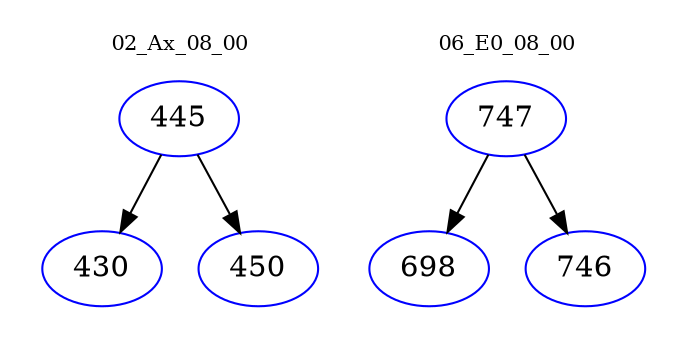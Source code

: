 digraph{
subgraph cluster_0 {
color = white
label = "02_Ax_08_00";
fontsize=10;
T0_445 [label="445", color="blue"]
T0_445 -> T0_430 [color="black"]
T0_430 [label="430", color="blue"]
T0_445 -> T0_450 [color="black"]
T0_450 [label="450", color="blue"]
}
subgraph cluster_1 {
color = white
label = "06_E0_08_00";
fontsize=10;
T1_747 [label="747", color="blue"]
T1_747 -> T1_698 [color="black"]
T1_698 [label="698", color="blue"]
T1_747 -> T1_746 [color="black"]
T1_746 [label="746", color="blue"]
}
}
